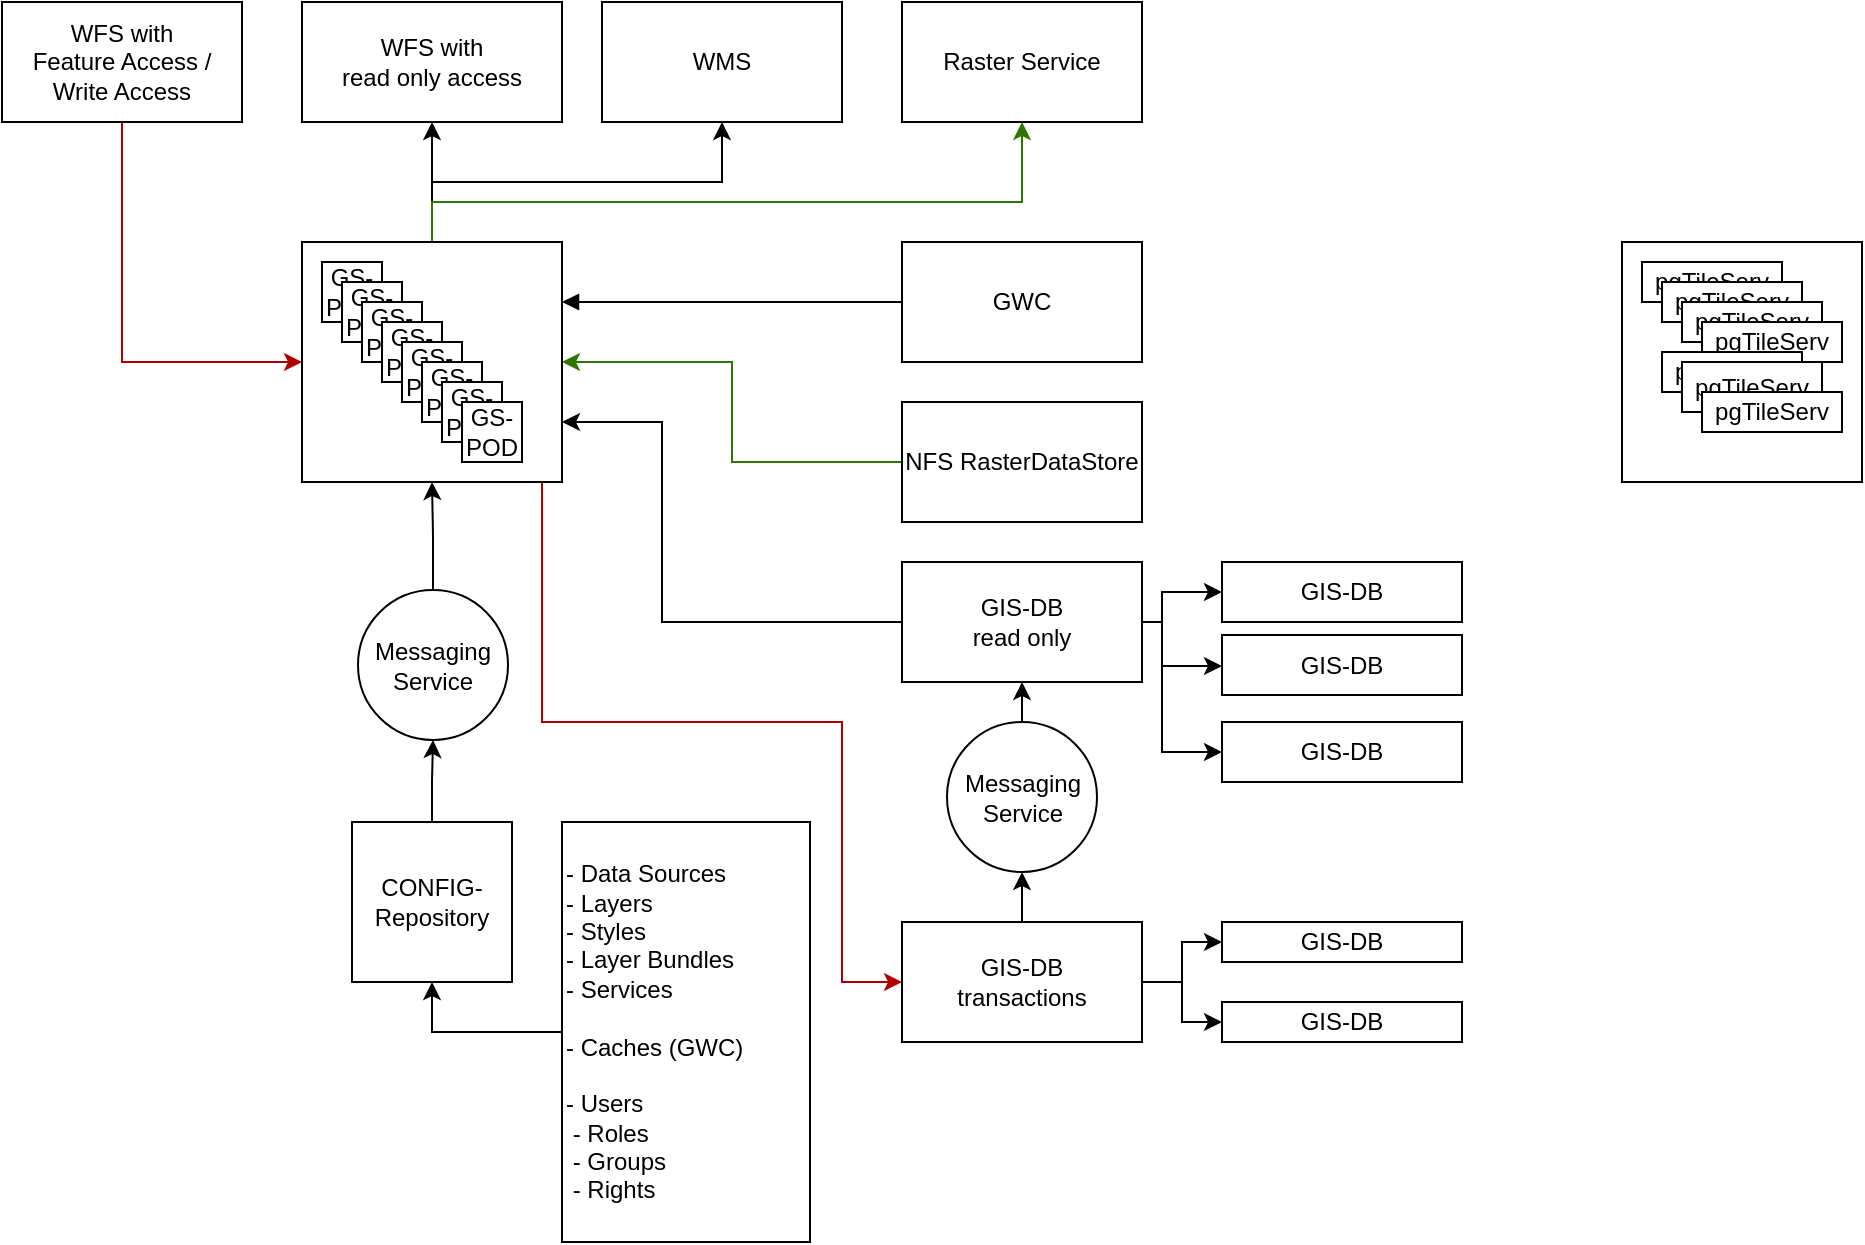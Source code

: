 <mxfile version="20.2.7" type="github">
  <diagram id="kBEQkJ9R00Mu1QqiutLS" name="Seite-1">
    <mxGraphModel dx="1556" dy="775" grid="1" gridSize="10" guides="1" tooltips="1" connect="1" arrows="1" fold="1" page="1" pageScale="1" pageWidth="827" pageHeight="1169" math="0" shadow="0">
      <root>
        <mxCell id="0" />
        <mxCell id="1" parent="0" />
        <mxCell id="1Yj2rp-FqBe1VxQH6b2S-27" style="edgeStyle=orthogonalEdgeStyle;rounded=0;orthogonalLoop=1;jettySize=auto;html=1;exitX=1;exitY=0.25;exitDx=0;exitDy=0;entryX=0;entryY=0.5;entryDx=0;entryDy=0;startArrow=block;startFill=1;endArrow=none;endFill=0;" edge="1" parent="1" source="1Yj2rp-FqBe1VxQH6b2S-3" target="1Yj2rp-FqBe1VxQH6b2S-18">
          <mxGeometry relative="1" as="geometry" />
        </mxCell>
        <mxCell id="1Yj2rp-FqBe1VxQH6b2S-28" style="edgeStyle=orthogonalEdgeStyle;rounded=0;orthogonalLoop=1;jettySize=auto;html=1;exitX=1;exitY=0.5;exitDx=0;exitDy=0;entryX=0;entryY=0.5;entryDx=0;entryDy=0;fillColor=#60a917;strokeColor=#2D7600;startArrow=classic;startFill=1;endArrow=none;endFill=0;" edge="1" parent="1" source="1Yj2rp-FqBe1VxQH6b2S-3" target="1Yj2rp-FqBe1VxQH6b2S-19">
          <mxGeometry relative="1" as="geometry" />
        </mxCell>
        <mxCell id="1Yj2rp-FqBe1VxQH6b2S-29" style="edgeStyle=orthogonalEdgeStyle;rounded=0;orthogonalLoop=1;jettySize=auto;html=1;exitX=1;exitY=0.75;exitDx=0;exitDy=0;entryX=0;entryY=0.5;entryDx=0;entryDy=0;startArrow=classic;startFill=1;endArrow=none;endFill=0;" edge="1" parent="1" source="1Yj2rp-FqBe1VxQH6b2S-3" target="1Yj2rp-FqBe1VxQH6b2S-20">
          <mxGeometry relative="1" as="geometry">
            <Array as="points">
              <mxPoint x="400" y="290" />
              <mxPoint x="400" y="390" />
            </Array>
          </mxGeometry>
        </mxCell>
        <mxCell id="1Yj2rp-FqBe1VxQH6b2S-38" style="edgeStyle=orthogonalEdgeStyle;rounded=0;orthogonalLoop=1;jettySize=auto;html=1;exitX=1;exitY=0.75;exitDx=0;exitDy=0;entryX=0;entryY=0.5;entryDx=0;entryDy=0;fillColor=#e51400;strokeColor=#B20000;" edge="1" parent="1" source="1Yj2rp-FqBe1VxQH6b2S-3" target="1Yj2rp-FqBe1VxQH6b2S-36">
          <mxGeometry relative="1" as="geometry">
            <Array as="points">
              <mxPoint x="340" y="290" />
              <mxPoint x="340" y="440" />
              <mxPoint x="490" y="440" />
              <mxPoint x="490" y="570" />
            </Array>
          </mxGeometry>
        </mxCell>
        <mxCell id="1Yj2rp-FqBe1VxQH6b2S-48" style="edgeStyle=orthogonalEdgeStyle;rounded=0;orthogonalLoop=1;jettySize=auto;html=1;exitX=0.5;exitY=0;exitDx=0;exitDy=0;entryX=0.5;entryY=1;entryDx=0;entryDy=0;" edge="1" parent="1" source="1Yj2rp-FqBe1VxQH6b2S-3" target="1Yj2rp-FqBe1VxQH6b2S-33">
          <mxGeometry relative="1" as="geometry" />
        </mxCell>
        <mxCell id="1Yj2rp-FqBe1VxQH6b2S-50" style="edgeStyle=orthogonalEdgeStyle;rounded=0;orthogonalLoop=1;jettySize=auto;html=1;" edge="1" parent="1" source="1Yj2rp-FqBe1VxQH6b2S-3" target="1Yj2rp-FqBe1VxQH6b2S-34">
          <mxGeometry relative="1" as="geometry">
            <mxPoint x="340.0" y="150" as="targetPoint" />
            <Array as="points">
              <mxPoint x="285" y="170" />
              <mxPoint x="430" y="170" />
            </Array>
          </mxGeometry>
        </mxCell>
        <mxCell id="1Yj2rp-FqBe1VxQH6b2S-51" style="edgeStyle=orthogonalEdgeStyle;rounded=0;orthogonalLoop=1;jettySize=auto;html=1;entryX=0.5;entryY=1;entryDx=0;entryDy=0;fillColor=#60a917;strokeColor=#2D7600;" edge="1" parent="1" source="1Yj2rp-FqBe1VxQH6b2S-3" target="1Yj2rp-FqBe1VxQH6b2S-35">
          <mxGeometry relative="1" as="geometry">
            <Array as="points">
              <mxPoint x="285" y="180" />
              <mxPoint x="580" y="180" />
            </Array>
          </mxGeometry>
        </mxCell>
        <mxCell id="1Yj2rp-FqBe1VxQH6b2S-13" style="edgeStyle=orthogonalEdgeStyle;rounded=0;orthogonalLoop=1;jettySize=auto;html=1;exitX=0.5;exitY=0;exitDx=0;exitDy=0;" edge="1" parent="1" source="1Yj2rp-FqBe1VxQH6b2S-2" target="1Yj2rp-FqBe1VxQH6b2S-12">
          <mxGeometry relative="1" as="geometry" />
        </mxCell>
        <mxCell id="1Yj2rp-FqBe1VxQH6b2S-2" value="CONFIG-Repository" style="whiteSpace=wrap;html=1;aspect=fixed;" vertex="1" parent="1">
          <mxGeometry x="245" y="490" width="80" height="80" as="geometry" />
        </mxCell>
        <mxCell id="1Yj2rp-FqBe1VxQH6b2S-14" style="edgeStyle=orthogonalEdgeStyle;rounded=0;orthogonalLoop=1;jettySize=auto;html=1;entryX=0.5;entryY=1;entryDx=0;entryDy=0;" edge="1" parent="1" source="1Yj2rp-FqBe1VxQH6b2S-12" target="1Yj2rp-FqBe1VxQH6b2S-3">
          <mxGeometry relative="1" as="geometry" />
        </mxCell>
        <mxCell id="1Yj2rp-FqBe1VxQH6b2S-12" value="&lt;div&gt;Messaging&lt;/div&gt;&lt;div&gt;Service&lt;/div&gt;" style="ellipse;whiteSpace=wrap;html=1;aspect=fixed;" vertex="1" parent="1">
          <mxGeometry x="248" y="374" width="75" height="75" as="geometry" />
        </mxCell>
        <mxCell id="1Yj2rp-FqBe1VxQH6b2S-16" style="edgeStyle=orthogonalEdgeStyle;rounded=0;orthogonalLoop=1;jettySize=auto;html=1;entryX=0.5;entryY=1;entryDx=0;entryDy=0;" edge="1" parent="1" source="1Yj2rp-FqBe1VxQH6b2S-15" target="1Yj2rp-FqBe1VxQH6b2S-2">
          <mxGeometry relative="1" as="geometry" />
        </mxCell>
        <mxCell id="1Yj2rp-FqBe1VxQH6b2S-15" value="&lt;div align=&quot;left&quot;&gt;- Data Sources&lt;/div&gt;&lt;div align=&quot;left&quot;&gt;- Layers&lt;/div&gt;&lt;div align=&quot;left&quot;&gt;- Styles&lt;/div&gt;&lt;div align=&quot;left&quot;&gt;- Layer Bundles&lt;/div&gt;&lt;div align=&quot;left&quot;&gt;- Services&lt;br&gt;&lt;/div&gt;&lt;div align=&quot;left&quot;&gt;&lt;br&gt;&lt;/div&gt;&lt;div align=&quot;left&quot;&gt;- Caches (GWC)&lt;/div&gt;&lt;div align=&quot;left&quot;&gt;&lt;br&gt;&lt;/div&gt;&lt;div align=&quot;left&quot;&gt;- Users&lt;/div&gt;&lt;div align=&quot;left&quot;&gt;&lt;span style=&quot;white-space: pre;&quot;&gt;	&lt;/span&gt;- Roles&lt;/div&gt;&lt;div align=&quot;left&quot;&gt;&lt;span style=&quot;white-space: pre;&quot;&gt;	&lt;/span&gt;- Groups&lt;/div&gt;&lt;div align=&quot;left&quot;&gt;&lt;span style=&quot;white-space: pre;&quot;&gt;	&lt;/span&gt;- Rights&lt;/div&gt;" style="rounded=0;whiteSpace=wrap;html=1;align=left;" vertex="1" parent="1">
          <mxGeometry x="350" y="490" width="124" height="210" as="geometry" />
        </mxCell>
        <mxCell id="1Yj2rp-FqBe1VxQH6b2S-18" value="GWC" style="rounded=0;whiteSpace=wrap;html=1;" vertex="1" parent="1">
          <mxGeometry x="520" y="200" width="120" height="60" as="geometry" />
        </mxCell>
        <mxCell id="1Yj2rp-FqBe1VxQH6b2S-19" value="NFS RasterDataStore" style="rounded=0;whiteSpace=wrap;html=1;" vertex="1" parent="1">
          <mxGeometry x="520" y="280" width="120" height="60" as="geometry" />
        </mxCell>
        <mxCell id="1Yj2rp-FqBe1VxQH6b2S-24" style="edgeStyle=orthogonalEdgeStyle;rounded=0;orthogonalLoop=1;jettySize=auto;html=1;exitX=1;exitY=0.5;exitDx=0;exitDy=0;entryX=0;entryY=0.5;entryDx=0;entryDy=0;" edge="1" parent="1" source="1Yj2rp-FqBe1VxQH6b2S-20" target="1Yj2rp-FqBe1VxQH6b2S-21">
          <mxGeometry relative="1" as="geometry">
            <Array as="points">
              <mxPoint x="650" y="390" />
              <mxPoint x="650" y="375" />
            </Array>
          </mxGeometry>
        </mxCell>
        <mxCell id="1Yj2rp-FqBe1VxQH6b2S-25" style="edgeStyle=orthogonalEdgeStyle;rounded=0;orthogonalLoop=1;jettySize=auto;html=1;exitX=1;exitY=0.5;exitDx=0;exitDy=0;entryX=0;entryY=0.5;entryDx=0;entryDy=0;" edge="1" parent="1" source="1Yj2rp-FqBe1VxQH6b2S-20" target="1Yj2rp-FqBe1VxQH6b2S-22">
          <mxGeometry relative="1" as="geometry">
            <Array as="points">
              <mxPoint x="650" y="390" />
              <mxPoint x="650" y="412" />
              <mxPoint x="680" y="412" />
            </Array>
          </mxGeometry>
        </mxCell>
        <mxCell id="1Yj2rp-FqBe1VxQH6b2S-26" style="edgeStyle=orthogonalEdgeStyle;rounded=0;orthogonalLoop=1;jettySize=auto;html=1;exitX=1;exitY=0.5;exitDx=0;exitDy=0;entryX=0;entryY=0.5;entryDx=0;entryDy=0;" edge="1" parent="1" source="1Yj2rp-FqBe1VxQH6b2S-20" target="1Yj2rp-FqBe1VxQH6b2S-23">
          <mxGeometry relative="1" as="geometry">
            <Array as="points">
              <mxPoint x="650" y="390" />
              <mxPoint x="650" y="455" />
            </Array>
          </mxGeometry>
        </mxCell>
        <mxCell id="1Yj2rp-FqBe1VxQH6b2S-20" value="&lt;div&gt;GIS-DB&lt;/div&gt;&lt;div&gt;read only&lt;br&gt;&lt;/div&gt;" style="rounded=0;whiteSpace=wrap;html=1;" vertex="1" parent="1">
          <mxGeometry x="520" y="360" width="120" height="60" as="geometry" />
        </mxCell>
        <mxCell id="1Yj2rp-FqBe1VxQH6b2S-21" value="GIS-DB" style="rounded=0;whiteSpace=wrap;html=1;" vertex="1" parent="1">
          <mxGeometry x="680" y="360" width="120" height="30" as="geometry" />
        </mxCell>
        <mxCell id="1Yj2rp-FqBe1VxQH6b2S-22" value="GIS-DB" style="rounded=0;whiteSpace=wrap;html=1;" vertex="1" parent="1">
          <mxGeometry x="680" y="396.5" width="120" height="30" as="geometry" />
        </mxCell>
        <mxCell id="1Yj2rp-FqBe1VxQH6b2S-23" value="GIS-DB" style="rounded=0;whiteSpace=wrap;html=1;" vertex="1" parent="1">
          <mxGeometry x="680" y="440" width="120" height="30" as="geometry" />
        </mxCell>
        <mxCell id="1Yj2rp-FqBe1VxQH6b2S-46" style="edgeStyle=orthogonalEdgeStyle;rounded=0;orthogonalLoop=1;jettySize=auto;html=1;exitX=0.5;exitY=1;exitDx=0;exitDy=0;entryX=0;entryY=0.5;entryDx=0;entryDy=0;fillColor=#e51400;strokeColor=#B20000;" edge="1" parent="1" source="1Yj2rp-FqBe1VxQH6b2S-32" target="1Yj2rp-FqBe1VxQH6b2S-3">
          <mxGeometry relative="1" as="geometry" />
        </mxCell>
        <mxCell id="1Yj2rp-FqBe1VxQH6b2S-32" value="&lt;div&gt;WFS with&lt;/div&gt;&lt;div&gt;Feature Access / Write Access&lt;br&gt;&lt;/div&gt;" style="rounded=0;whiteSpace=wrap;html=1;" vertex="1" parent="1">
          <mxGeometry x="70" y="80" width="120" height="60" as="geometry" />
        </mxCell>
        <mxCell id="1Yj2rp-FqBe1VxQH6b2S-33" value="&lt;div&gt;WFS with&lt;/div&gt;&lt;div&gt;read only access&lt;br&gt;&lt;/div&gt;" style="rounded=0;whiteSpace=wrap;html=1;" vertex="1" parent="1">
          <mxGeometry x="220" y="80" width="130" height="60" as="geometry" />
        </mxCell>
        <mxCell id="1Yj2rp-FqBe1VxQH6b2S-34" value="WMS" style="rounded=0;whiteSpace=wrap;html=1;" vertex="1" parent="1">
          <mxGeometry x="370" y="80" width="120" height="60" as="geometry" />
        </mxCell>
        <mxCell id="1Yj2rp-FqBe1VxQH6b2S-35" value="Raster Service" style="rounded=0;whiteSpace=wrap;html=1;" vertex="1" parent="1">
          <mxGeometry x="520" y="80" width="120" height="60" as="geometry" />
        </mxCell>
        <mxCell id="1Yj2rp-FqBe1VxQH6b2S-39" style="edgeStyle=orthogonalEdgeStyle;rounded=0;orthogonalLoop=1;jettySize=auto;html=1;exitX=0.5;exitY=0;exitDx=0;exitDy=0;entryX=0.5;entryY=1;entryDx=0;entryDy=0;" edge="1" parent="1" source="1Yj2rp-FqBe1VxQH6b2S-36" target="1Yj2rp-FqBe1VxQH6b2S-37">
          <mxGeometry relative="1" as="geometry" />
        </mxCell>
        <mxCell id="1Yj2rp-FqBe1VxQH6b2S-42" style="edgeStyle=orthogonalEdgeStyle;rounded=0;orthogonalLoop=1;jettySize=auto;html=1;exitX=1;exitY=0.5;exitDx=0;exitDy=0;entryX=0;entryY=0.5;entryDx=0;entryDy=0;" edge="1" parent="1" source="1Yj2rp-FqBe1VxQH6b2S-36" target="1Yj2rp-FqBe1VxQH6b2S-41">
          <mxGeometry relative="1" as="geometry" />
        </mxCell>
        <mxCell id="1Yj2rp-FqBe1VxQH6b2S-44" style="edgeStyle=orthogonalEdgeStyle;rounded=0;orthogonalLoop=1;jettySize=auto;html=1;exitX=1;exitY=0.5;exitDx=0;exitDy=0;" edge="1" parent="1" source="1Yj2rp-FqBe1VxQH6b2S-36" target="1Yj2rp-FqBe1VxQH6b2S-43">
          <mxGeometry relative="1" as="geometry" />
        </mxCell>
        <mxCell id="1Yj2rp-FqBe1VxQH6b2S-36" value="&lt;div&gt;GIS-DB &lt;br&gt;&lt;/div&gt;&lt;div&gt;transactions&lt;br&gt;&lt;/div&gt;" style="rounded=0;whiteSpace=wrap;html=1;" vertex="1" parent="1">
          <mxGeometry x="520" y="540" width="120" height="60" as="geometry" />
        </mxCell>
        <mxCell id="1Yj2rp-FqBe1VxQH6b2S-40" style="edgeStyle=orthogonalEdgeStyle;rounded=0;orthogonalLoop=1;jettySize=auto;html=1;exitX=0.5;exitY=0;exitDx=0;exitDy=0;entryX=0.5;entryY=1;entryDx=0;entryDy=0;" edge="1" parent="1" source="1Yj2rp-FqBe1VxQH6b2S-37" target="1Yj2rp-FqBe1VxQH6b2S-20">
          <mxGeometry relative="1" as="geometry" />
        </mxCell>
        <mxCell id="1Yj2rp-FqBe1VxQH6b2S-37" value="&lt;div&gt;Messaging&lt;/div&gt;&lt;div&gt;Service&lt;/div&gt;" style="ellipse;whiteSpace=wrap;html=1;aspect=fixed;" vertex="1" parent="1">
          <mxGeometry x="542.5" y="440" width="75" height="75" as="geometry" />
        </mxCell>
        <mxCell id="1Yj2rp-FqBe1VxQH6b2S-41" value="GIS-DB" style="rounded=0;whiteSpace=wrap;html=1;" vertex="1" parent="1">
          <mxGeometry x="680" y="540" width="120" height="20" as="geometry" />
        </mxCell>
        <mxCell id="1Yj2rp-FqBe1VxQH6b2S-43" value="GIS-DB" style="rounded=0;whiteSpace=wrap;html=1;" vertex="1" parent="1">
          <mxGeometry x="680" y="580" width="120" height="20" as="geometry" />
        </mxCell>
        <mxCell id="1Yj2rp-FqBe1VxQH6b2S-60" value="" style="group" vertex="1" connectable="0" parent="1">
          <mxGeometry x="880" y="200" width="120" height="120" as="geometry" />
        </mxCell>
        <mxCell id="1Yj2rp-FqBe1VxQH6b2S-52" value="" style="whiteSpace=wrap;html=1;aspect=fixed;" vertex="1" parent="1Yj2rp-FqBe1VxQH6b2S-60">
          <mxGeometry width="120" height="120" as="geometry" />
        </mxCell>
        <mxCell id="1Yj2rp-FqBe1VxQH6b2S-53" value="&lt;div&gt;pgTileServ&lt;/div&gt;" style="rounded=0;whiteSpace=wrap;html=1;" vertex="1" parent="1Yj2rp-FqBe1VxQH6b2S-60">
          <mxGeometry x="10" y="10" width="70" height="20" as="geometry" />
        </mxCell>
        <mxCell id="1Yj2rp-FqBe1VxQH6b2S-54" value="&lt;div&gt;pgTileServ&lt;/div&gt;" style="rounded=0;whiteSpace=wrap;html=1;" vertex="1" parent="1Yj2rp-FqBe1VxQH6b2S-60">
          <mxGeometry x="20" y="20" width="70" height="20" as="geometry" />
        </mxCell>
        <mxCell id="1Yj2rp-FqBe1VxQH6b2S-55" value="&lt;div&gt;pgTileServ&lt;/div&gt;" style="rounded=0;whiteSpace=wrap;html=1;" vertex="1" parent="1Yj2rp-FqBe1VxQH6b2S-60">
          <mxGeometry x="30" y="30" width="70" height="20" as="geometry" />
        </mxCell>
        <mxCell id="1Yj2rp-FqBe1VxQH6b2S-56" value="&lt;div&gt;pgTileServ&lt;/div&gt;" style="rounded=0;whiteSpace=wrap;html=1;" vertex="1" parent="1Yj2rp-FqBe1VxQH6b2S-60">
          <mxGeometry x="40" y="40" width="70" height="20" as="geometry" />
        </mxCell>
        <mxCell id="1Yj2rp-FqBe1VxQH6b2S-57" value="&lt;div&gt;pgTileServ&lt;/div&gt;" style="rounded=0;whiteSpace=wrap;html=1;" vertex="1" parent="1Yj2rp-FqBe1VxQH6b2S-60">
          <mxGeometry x="20" y="55" width="70" height="20" as="geometry" />
        </mxCell>
        <mxCell id="1Yj2rp-FqBe1VxQH6b2S-58" value="&lt;div&gt;pgTileServ&lt;/div&gt;" style="rounded=0;whiteSpace=wrap;html=1;" vertex="1" parent="1Yj2rp-FqBe1VxQH6b2S-60">
          <mxGeometry x="30" y="60" width="70" height="25" as="geometry" />
        </mxCell>
        <mxCell id="1Yj2rp-FqBe1VxQH6b2S-59" value="&lt;div&gt;pgTileServ&lt;/div&gt;" style="rounded=0;whiteSpace=wrap;html=1;" vertex="1" parent="1Yj2rp-FqBe1VxQH6b2S-60">
          <mxGeometry x="40" y="75" width="70" height="20" as="geometry" />
        </mxCell>
        <mxCell id="1Yj2rp-FqBe1VxQH6b2S-61" value="" style="group" vertex="1" connectable="0" parent="1">
          <mxGeometry x="220" y="200" width="130" height="120" as="geometry" />
        </mxCell>
        <mxCell id="1Yj2rp-FqBe1VxQH6b2S-3" value="" style="rounded=0;whiteSpace=wrap;html=1;" vertex="1" parent="1Yj2rp-FqBe1VxQH6b2S-61">
          <mxGeometry width="130" height="120" as="geometry" />
        </mxCell>
        <mxCell id="1Yj2rp-FqBe1VxQH6b2S-1" value="GS-POD" style="whiteSpace=wrap;html=1;aspect=fixed;" vertex="1" parent="1Yj2rp-FqBe1VxQH6b2S-61">
          <mxGeometry x="10" y="10" width="30" height="30" as="geometry" />
        </mxCell>
        <mxCell id="1Yj2rp-FqBe1VxQH6b2S-4" value="GS-POD" style="whiteSpace=wrap;html=1;aspect=fixed;" vertex="1" parent="1Yj2rp-FqBe1VxQH6b2S-61">
          <mxGeometry x="20" y="20" width="30" height="30" as="geometry" />
        </mxCell>
        <mxCell id="1Yj2rp-FqBe1VxQH6b2S-5" value="GS-POD" style="whiteSpace=wrap;html=1;aspect=fixed;" vertex="1" parent="1Yj2rp-FqBe1VxQH6b2S-61">
          <mxGeometry x="30" y="30" width="30" height="30" as="geometry" />
        </mxCell>
        <mxCell id="1Yj2rp-FqBe1VxQH6b2S-6" value="GS-POD" style="whiteSpace=wrap;html=1;aspect=fixed;" vertex="1" parent="1Yj2rp-FqBe1VxQH6b2S-61">
          <mxGeometry x="40" y="40" width="30" height="30" as="geometry" />
        </mxCell>
        <mxCell id="1Yj2rp-FqBe1VxQH6b2S-7" value="GS-POD" style="whiteSpace=wrap;html=1;aspect=fixed;" vertex="1" parent="1Yj2rp-FqBe1VxQH6b2S-61">
          <mxGeometry x="50" y="50" width="30" height="30" as="geometry" />
        </mxCell>
        <mxCell id="1Yj2rp-FqBe1VxQH6b2S-8" value="GS-POD" style="whiteSpace=wrap;html=1;aspect=fixed;" vertex="1" parent="1Yj2rp-FqBe1VxQH6b2S-61">
          <mxGeometry x="60" y="60" width="30" height="30" as="geometry" />
        </mxCell>
        <mxCell id="1Yj2rp-FqBe1VxQH6b2S-9" value="GS-POD" style="whiteSpace=wrap;html=1;aspect=fixed;" vertex="1" parent="1Yj2rp-FqBe1VxQH6b2S-61">
          <mxGeometry x="70" y="70" width="30" height="30" as="geometry" />
        </mxCell>
        <mxCell id="1Yj2rp-FqBe1VxQH6b2S-10" value="GS-POD" style="whiteSpace=wrap;html=1;aspect=fixed;" vertex="1" parent="1Yj2rp-FqBe1VxQH6b2S-61">
          <mxGeometry x="80" y="80" width="30" height="30" as="geometry" />
        </mxCell>
      </root>
    </mxGraphModel>
  </diagram>
</mxfile>
